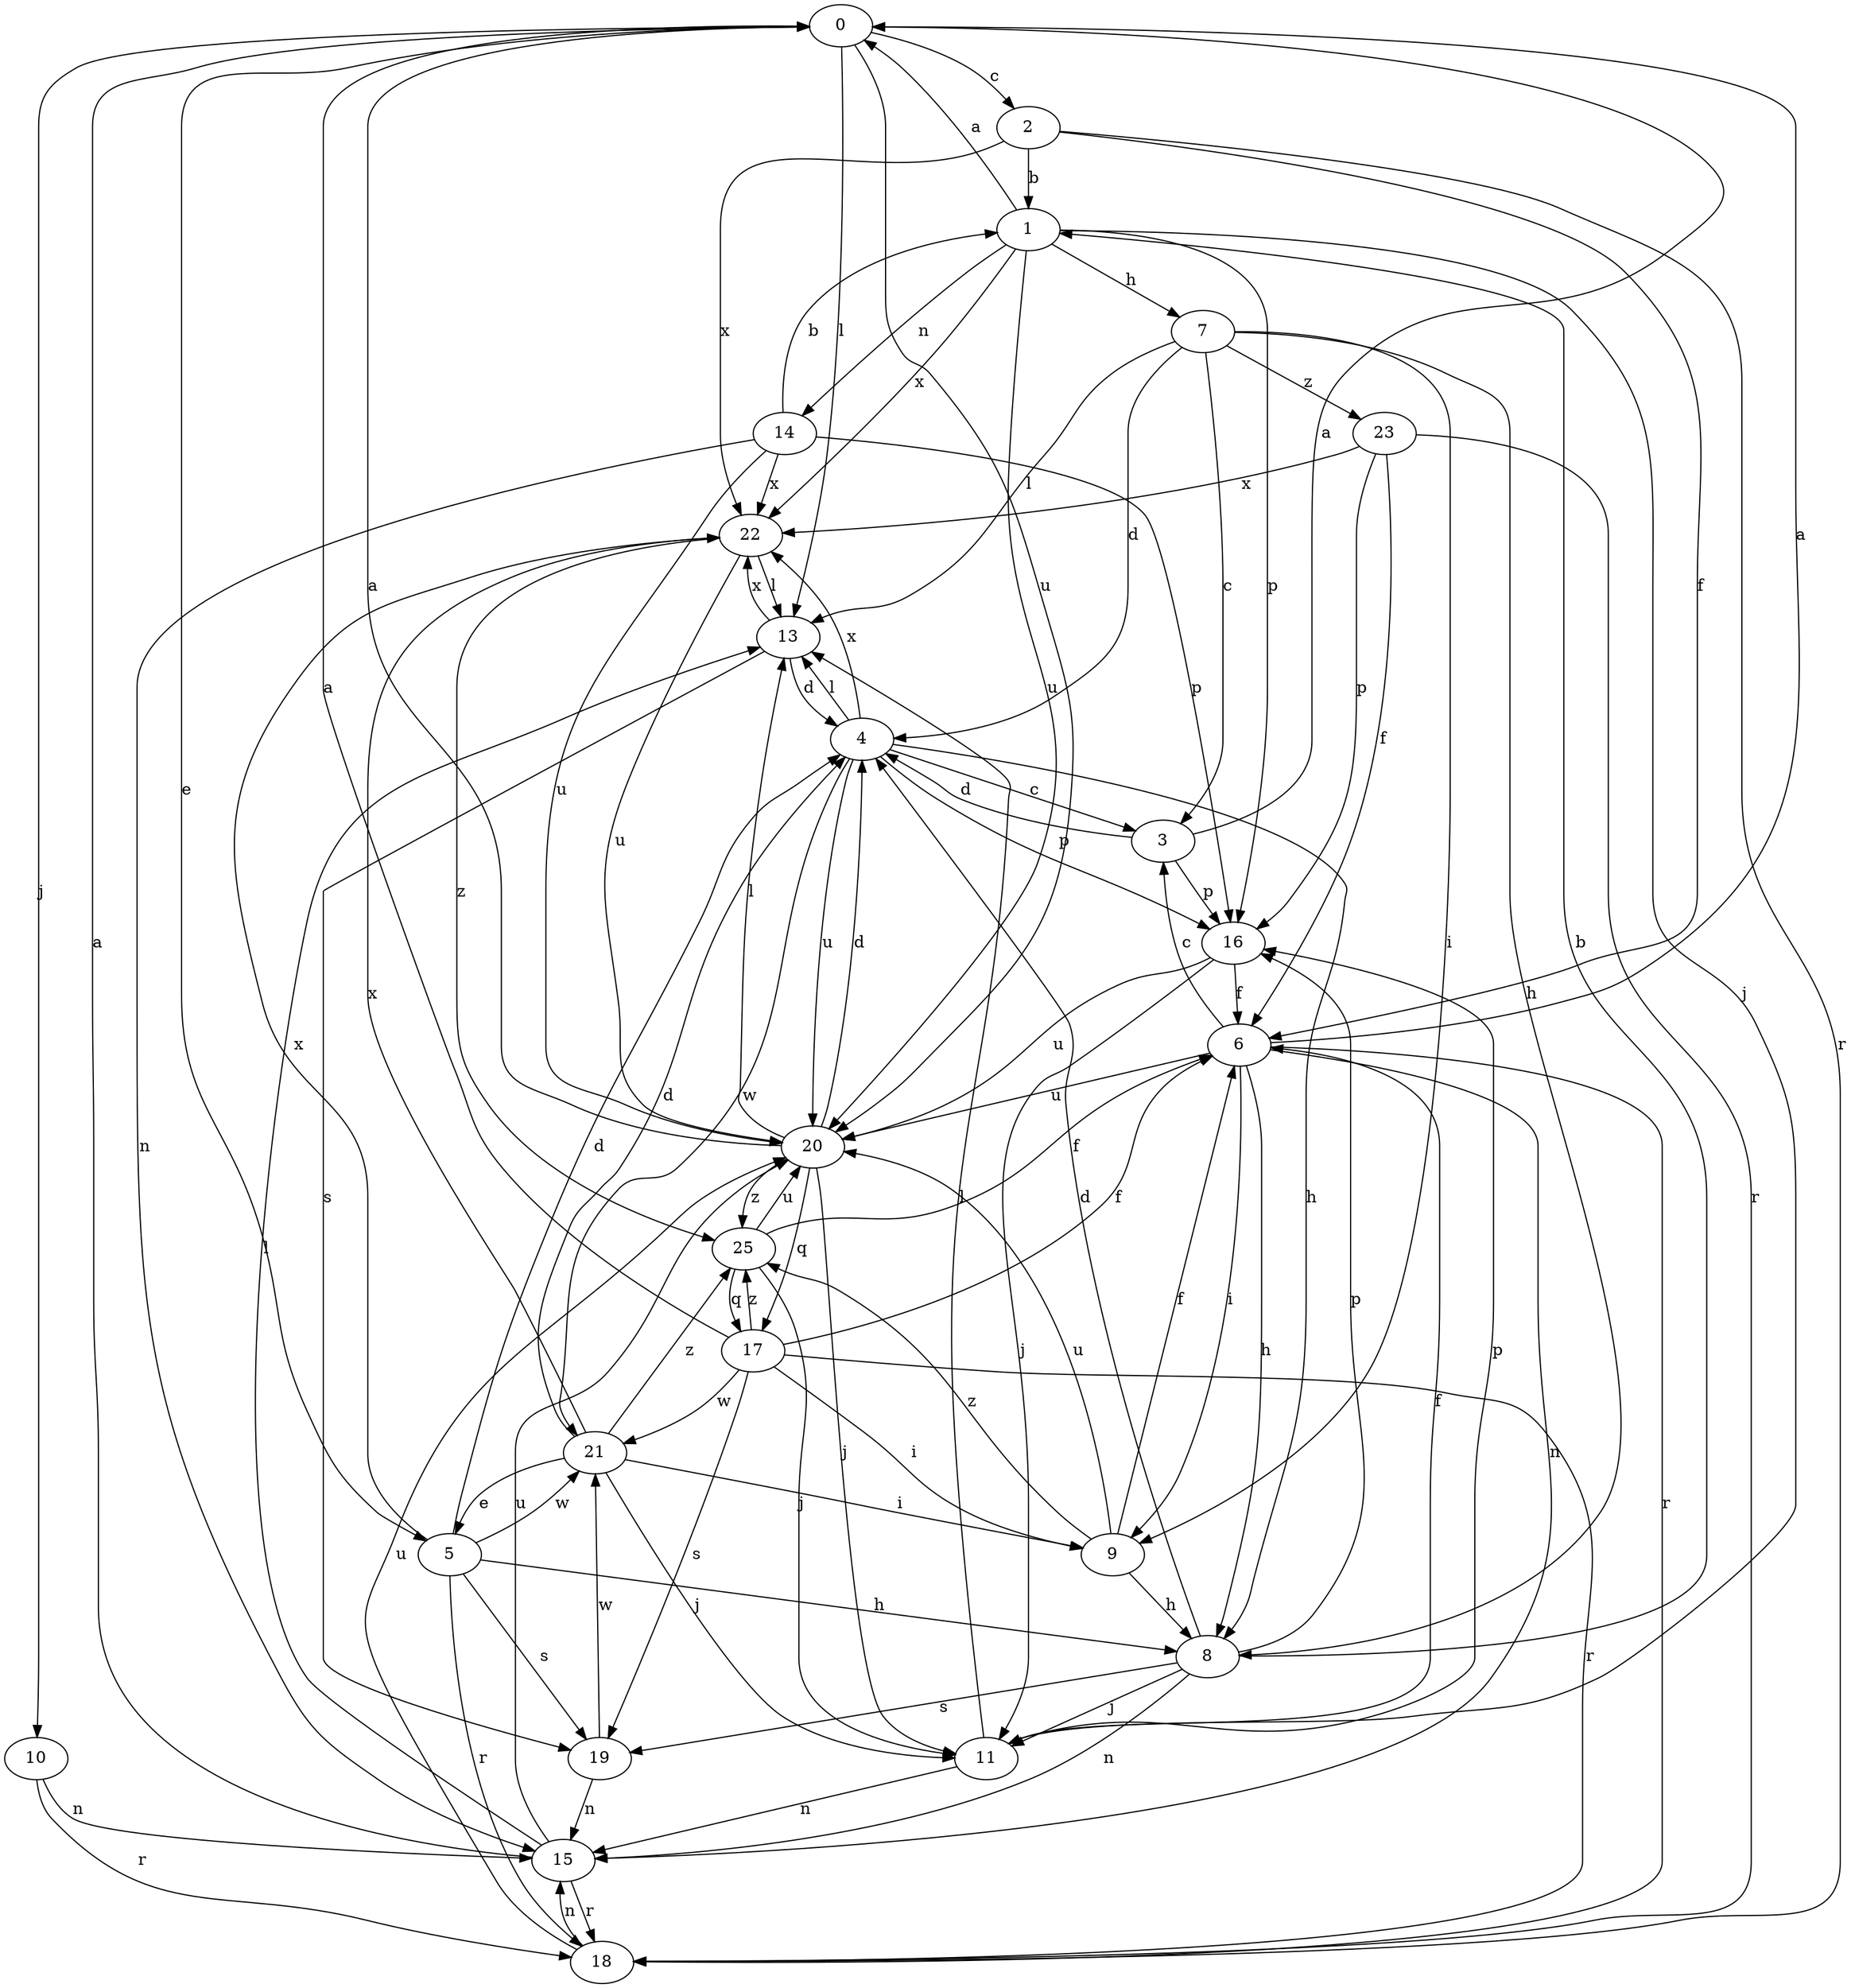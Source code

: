 strict digraph  {
0;
1;
2;
3;
4;
5;
6;
7;
8;
9;
10;
11;
13;
14;
15;
16;
17;
18;
19;
20;
21;
22;
23;
25;
0 -> 2  [label=c];
0 -> 5  [label=e];
0 -> 10  [label=j];
0 -> 13  [label=l];
0 -> 20  [label=u];
1 -> 0  [label=a];
1 -> 7  [label=h];
1 -> 11  [label=j];
1 -> 14  [label=n];
1 -> 16  [label=p];
1 -> 20  [label=u];
1 -> 22  [label=x];
2 -> 1  [label=b];
2 -> 6  [label=f];
2 -> 18  [label=r];
2 -> 22  [label=x];
3 -> 0  [label=a];
3 -> 4  [label=d];
3 -> 16  [label=p];
4 -> 3  [label=c];
4 -> 8  [label=h];
4 -> 13  [label=l];
4 -> 16  [label=p];
4 -> 20  [label=u];
4 -> 21  [label=w];
4 -> 22  [label=x];
5 -> 4  [label=d];
5 -> 8  [label=h];
5 -> 18  [label=r];
5 -> 19  [label=s];
5 -> 21  [label=w];
5 -> 22  [label=x];
6 -> 0  [label=a];
6 -> 3  [label=c];
6 -> 8  [label=h];
6 -> 9  [label=i];
6 -> 15  [label=n];
6 -> 18  [label=r];
6 -> 20  [label=u];
7 -> 3  [label=c];
7 -> 4  [label=d];
7 -> 8  [label=h];
7 -> 9  [label=i];
7 -> 13  [label=l];
7 -> 23  [label=z];
8 -> 1  [label=b];
8 -> 4  [label=d];
8 -> 11  [label=j];
8 -> 15  [label=n];
8 -> 16  [label=p];
8 -> 19  [label=s];
9 -> 6  [label=f];
9 -> 8  [label=h];
9 -> 20  [label=u];
9 -> 25  [label=z];
10 -> 15  [label=n];
10 -> 18  [label=r];
11 -> 6  [label=f];
11 -> 13  [label=l];
11 -> 15  [label=n];
11 -> 16  [label=p];
13 -> 4  [label=d];
13 -> 19  [label=s];
13 -> 22  [label=x];
14 -> 1  [label=b];
14 -> 15  [label=n];
14 -> 16  [label=p];
14 -> 20  [label=u];
14 -> 22  [label=x];
15 -> 0  [label=a];
15 -> 13  [label=l];
15 -> 18  [label=r];
15 -> 20  [label=u];
16 -> 6  [label=f];
16 -> 11  [label=j];
16 -> 20  [label=u];
17 -> 0  [label=a];
17 -> 6  [label=f];
17 -> 9  [label=i];
17 -> 18  [label=r];
17 -> 19  [label=s];
17 -> 21  [label=w];
17 -> 25  [label=z];
18 -> 15  [label=n];
18 -> 20  [label=u];
19 -> 15  [label=n];
19 -> 21  [label=w];
20 -> 0  [label=a];
20 -> 4  [label=d];
20 -> 11  [label=j];
20 -> 13  [label=l];
20 -> 17  [label=q];
20 -> 25  [label=z];
21 -> 4  [label=d];
21 -> 5  [label=e];
21 -> 9  [label=i];
21 -> 11  [label=j];
21 -> 22  [label=x];
21 -> 25  [label=z];
22 -> 13  [label=l];
22 -> 20  [label=u];
22 -> 25  [label=z];
23 -> 6  [label=f];
23 -> 16  [label=p];
23 -> 18  [label=r];
23 -> 22  [label=x];
25 -> 6  [label=f];
25 -> 11  [label=j];
25 -> 17  [label=q];
25 -> 20  [label=u];
}
